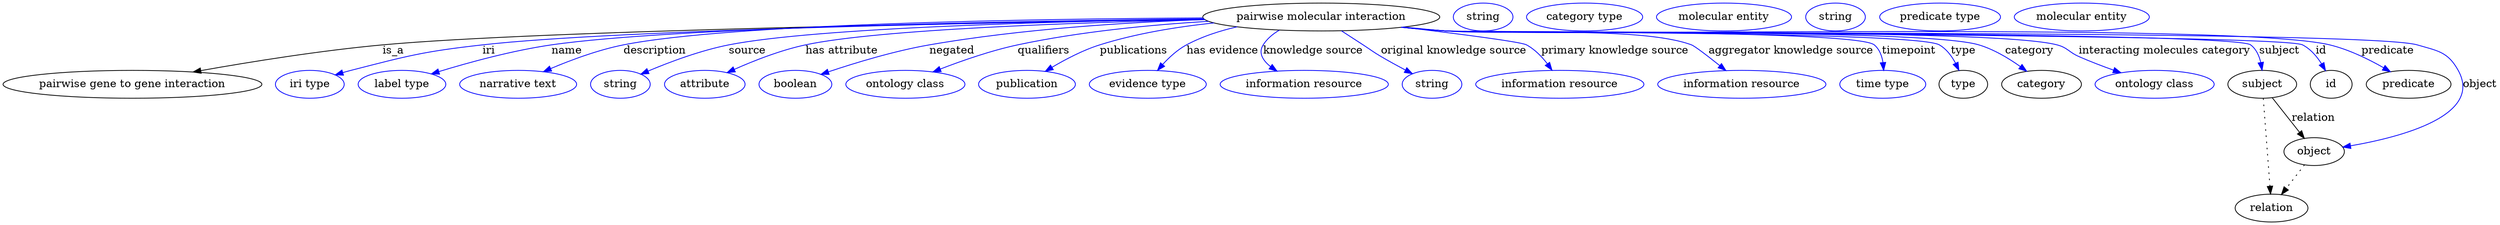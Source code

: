 digraph {
	graph [bb="0,0,3218,283"];
	node [label="\N"];
	"pairwise molecular interaction"	[height=0.5,
		label="pairwise molecular interaction",
		pos="1700,265",
		width=4.2427];
	"pairwise gene to gene interaction"	[height=0.5,
		pos="167.04,178",
		width=4.6399];
	"pairwise molecular interaction" -> "pairwise gene to gene interaction"	[label=is_a,
		lp="504.04,221.5",
		pos="e,245.35,193.92 1549.2,261.99 1271.9,257.89 691.08,247.4 490.04,229 410.25,221.7 320.22,207.24 255.51,195.74"];
	iri	[color=blue,
		height=0.5,
		label="iri type",
		pos="396.04,178",
		width=1.2277];
	"pairwise molecular interaction" -> iri	[color=blue,
		label=iri,
		lp="626.04,221.5",
		pos="e,428.94,190.21 1549.2,262.11 1295.5,258.43 793.7,248.86 618.04,229 541.99,220.4 523.16,215.05 449.04,196 445.66,195.13 442.18,194.17 \
438.69,193.16",
		style=solid];
	name	[color=blue,
		height=0.5,
		label="label type",
		pos="515.04,178",
		width=1.5707];
	"pairwise molecular interaction" -> name	[color=blue,
		label=name,
		lp="727.04,221.5",
		pos="e,552.78,191.46 1548.3,262.72 1311.4,260.03 864.61,252.01 707.04,229 656.97,221.69 601.16,206.31 562.67,194.53",
		style=solid];
	description	[color=blue,
		height=0.5,
		label="narrative text",
		pos="665.04,178",
		width=2.0943];
	"pairwise molecular interaction" -> description	[color=blue,
		label=description,
		lp="840.54,221.5",
		pos="e,697.47,194.33 1547.5,263.86 1329.1,262.67 938.43,256.59 800.04,229 767.73,222.56 732.9,209.49 706.71,198.34",
		style=solid];
	source	[color=blue,
		height=0.5,
		label=string,
		pos="797.04,178",
		width=1.0652];
	"pairwise molecular interaction" -> source	[color=blue,
		label=source,
		lp="959.04,221.5",
		pos="e,823.32,191.23 1548.5,262.47 1359.8,259.61 1048.2,251.55 935.04,229 899.2,221.86 860.21,207.03 832.85,195.37",
		style=solid];
	"has attribute"	[color=blue,
		height=0.5,
		label=attribute,
		pos="905.04,178",
		width=1.4443];
	"pairwise molecular interaction" -> "has attribute"	[color=blue,
		label="has attribute",
		lp="1081,221.5",
		pos="e,933.68,193.15 1549.9,261.62 1384.3,258.02 1128.8,249.31 1034,229 1002.3,222.19 968.08,208.63 942.87,197.34",
		style=solid];
	negated	[color=blue,
		height=0.5,
		label=boolean,
		pos="1022,178",
		width=1.2999];
	"pairwise molecular interaction" -> negated	[color=blue,
		label=negated,
		lp="1223,221.5",
		pos="e,1054.8,190.9 1549.9,261.7 1448.7,258.17 1312.6,249.59 1194,229 1149,221.18 1099,205.85 1064.5,194.22",
		style=solid];
	qualifiers	[color=blue,
		height=0.5,
		label="ontology class",
		pos="1163,178",
		width=2.1304];
	"pairwise molecular interaction" -> qualifiers	[color=blue,
		label=qualifiers,
		lp="1341.5,221.5",
		pos="e,1198.7,194.03 1554.5,259.43 1480.1,254.97 1388.6,246.21 1308,229 1273.8,221.68 1236.5,208.69 1208.3,197.78",
		style=solid];
	publications	[color=blue,
		height=0.5,
		label=publication,
		pos="1320,178",
		width=1.7332];
	"pairwise molecular interaction" -> publications	[color=blue,
		label=publications,
		lp="1458,221.5",
		pos="e,1343.7,194.74 1561.5,257.34 1513.9,252.36 1460.9,243.77 1414,229 1392.4,222.19 1369.9,210.43 1352.4,200.03",
		style=solid];
	"has evidence"	[color=blue,
		height=0.5,
		label="evidence type",
		pos="1476,178",
		width=2.0943];
	"pairwise molecular interaction" -> "has evidence"	[color=blue,
		label="has evidence",
		lp="1572.5,221.5",
		pos="e,1488.6,195.98 1591.3,252.31 1568.8,247.14 1546,239.7 1526,229 1514.4,222.75 1503.7,212.89 1495.2,203.58",
		style=solid];
	"knowledge source"	[color=blue,
		height=0.5,
		label="information resource",
		pos="1678,178",
		width=3.015];
	"pairwise molecular interaction" -> "knowledge source"	[color=blue,
		label="knowledge source",
		lp="1689.5,221.5",
		pos="e,1642.9,195.06 1645.8,248 1637.6,243.2 1630.1,237 1625,229 1618.4,218.63 1624.5,208.92 1634.5,200.87",
		style=solid];
	"original knowledge source"	[color=blue,
		height=0.5,
		label=string,
		pos="1843,178",
		width=1.0652];
	"pairwise molecular interaction" -> "original knowledge source"	[color=blue,
		label="original knowledge source",
		lp="1871,221.5",
		pos="e,1817.7,191.77 1726.1,247.1 1735,241.36 1744.9,234.91 1754,229 1764.3,222.35 1766.5,220.2 1777,214 1787.1,208.05 1798.3,201.94 \
1808.6,196.52",
		style=solid];
	"primary knowledge source"	[color=blue,
		height=0.5,
		label="information resource",
		pos="2008,178",
		width=3.015];
	"pairwise molecular interaction" -> "primary knowledge source"	[color=blue,
		label="primary knowledge source",
		lp="2079,221.5",
		pos="e,1997.9,196.28 1805.1,251.87 1875.9,243.41 1957.7,232.95 1965,229 1975.7,223.24 1984.9,213.72 1992,204.52",
		style=solid];
	"aggregator knowledge source"	[color=blue,
		height=0.5,
		label="information resource",
		pos="2243,178",
		width=3.015];
	"pairwise molecular interaction" -> "aggregator knowledge source"	[color=blue,
		label="aggregator knowledge source",
		lp="2306.5,221.5",
		pos="e,2222.4,195.85 1806.7,252.08 1825.1,250.22 1844.1,248.45 1862,247 1932.1,241.33 2112.1,253.53 2178,229 2182.4,227.38 2199.1,214.46 \
2214.6,202.16",
		style=solid];
	timepoint	[color=blue,
		height=0.5,
		label="time type",
		pos="2425,178",
		width=1.5346];
	"pairwise molecular interaction" -> timepoint	[color=blue,
		label=timepoint,
		lp="2459,221.5",
		pos="e,2426.2,196.08 1804.9,251.88 1823.9,250 1843.6,248.27 1862,247 1892.6,244.9 2390.4,248.61 2414,229 2420.7,223.43 2423.9,214.78 \
2425.3,206.24",
		style=solid];
	type	[height=0.5,
		pos="2529,178",
		width=0.86659];
	"pairwise molecular interaction" -> type	[color=blue,
		label=type,
		lp="2529,221.5",
		pos="e,2523.3,196.1 1804.5,251.85 1823.6,249.97 1843.4,248.24 1862,247 1897.3,244.65 2467.4,246.63 2498,229 2507.2,223.71 2514.1,214.47 \
2519,205.37",
		style=solid];
	category	[height=0.5,
		pos="2630,178",
		width=1.4263];
	"pairwise molecular interaction" -> category	[color=blue,
		label=category,
		lp="2614.5,221.5",
		pos="e,2610.8,194.94 1804.5,251.82 1823.6,249.94 1843.4,248.22 1862,247 1938.2,242.01 2475.9,250.81 2549,229 2568.4,223.24 2587.7,211.61 \
2602.6,201.01",
		style=solid];
	"interacting molecules category"	[color=blue,
		height=0.5,
		label="ontology class",
		pos="2776,178",
		width=2.1304];
	"pairwise molecular interaction" -> "interacting molecules category"	[color=blue,
		label="interacting molecules category",
		lp="2789,221.5",
		pos="e,2732.6,192.97 1804.1,251.81 1823.3,249.92 1843.3,248.2 1862,247 1949.4,241.43 2565.3,251.29 2650,229 2663.7,225.41 2665.1,219.72 \
2678,214 2692.4,207.63 2708.3,201.55 2723.1,196.3",
		style=solid];
	subject	[height=0.5,
		pos="2915,178",
		width=1.2277];
	"pairwise molecular interaction" -> subject	[color=blue,
		label=subject,
		lp="2937,221.5",
		pos="e,2914.8,196.26 1803.6,251.77 1823,249.87 1843.1,248.15 1862,247 1890.8,245.24 2877,246.41 2900,229 2907.2,223.57 2911.1,214.84 \
2913.1,206.19",
		style=solid];
	id	[height=0.5,
		pos="3004,178",
		width=0.75];
	"pairwise molecular interaction" -> id	[color=blue,
		label=id,
		lp="2991,221.5",
		pos="e,2996.7,195.74 1803.6,251.75 1823,249.85 1843.1,248.14 1862,247 1892.7,245.15 2939.7,243.04 2967,229 2977.4,223.69 2985.6,214 2991.6,\
204.57",
		style=solid];
	predicate	[height=0.5,
		pos="3104,178",
		width=1.5165];
	"pairwise molecular interaction" -> predicate	[color=blue,
		label=predicate,
		lp="3077,221.5",
		pos="e,3080.4,194.31 1803.6,251.75 1823,249.85 1843.1,248.14 1862,247 1988.5,239.38 2878.9,258.59 3002,229 3026.7,223.07 3052.3,210.48 \
3071.7,199.41",
		style=solid];
	object	[height=0.5,
		pos="2982,91",
		width=1.0832];
	"pairwise molecular interaction" -> object	[color=blue,
		label=object,
		lp="3196,178",
		pos="e,3019.1,96.84 1803.6,251.72 1823,249.83 1843.1,248.13 1862,247 1931.5,242.86 3048.2,248.62 3115,229 3141.7,221.18 3154.6,220.26 \
3168,196 3200.5,137.51 3094.3,109.76 3029.1,98.507",
		style=solid];
	association_type	[color=blue,
		height=0.5,
		label=string,
		pos="1909,265",
		width=1.0652];
	association_category	[color=blue,
		height=0.5,
		label="category type",
		pos="2040,265",
		width=2.0762];
	subject -> object	[label=relation,
		lp="2981,134.5",
		pos="e,2969.4,108.05 2928,160.61 2937.9,147.95 2951.9,130.24 2963.1,115.98"];
	relation	[height=0.5,
		pos="2927,18",
		width=1.2999];
	subject -> relation	[pos="e,2925.7,36.188 2916.3,159.79 2918.4,132.48 2922.5,78.994 2925,46.38",
		style=dotted];
	"pairwise molecular interaction_subject"	[color=blue,
		height=0.5,
		label="molecular entity",
		pos="2220,265",
		width=2.4192];
	"pairwise molecular interaction_id"	[color=blue,
		height=0.5,
		label=string,
		pos="2363,265",
		width=1.0652];
	"pairwise molecular interaction_predicate"	[color=blue,
		height=0.5,
		label="predicate type",
		pos="2497,265",
		width=2.1665];
	object -> relation	[pos="e,2939.8,35.54 2969.6,73.889 2962.6,64.939 2953.9,53.617 2946.1,43.584",
		style=dotted];
	"pairwise molecular interaction_object"	[color=blue,
		height=0.5,
		label="molecular entity",
		pos="2680,265",
		width=2.4192];
}
